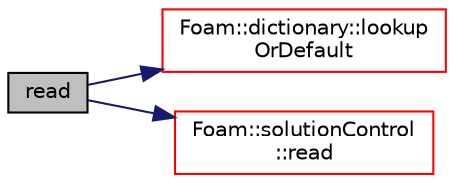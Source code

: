 digraph "read"
{
  bgcolor="transparent";
  edge [fontname="Helvetica",fontsize="10",labelfontname="Helvetica",labelfontsize="10"];
  node [fontname="Helvetica",fontsize="10",shape=record];
  rankdir="LR";
  Node1 [label="read",height=0.2,width=0.4,color="black", fillcolor="grey75", style="filled", fontcolor="black"];
  Node1 -> Node2 [color="midnightblue",fontsize="10",style="solid",fontname="Helvetica"];
  Node2 [label="Foam::dictionary::lookup\lOrDefault",height=0.2,width=0.4,color="red",URL="$a00530.html#ab188313de67c2c7ad4a5e8151eefb49d",tooltip="Find and return a T,. "];
  Node1 -> Node3 [color="midnightblue",fontsize="10",style="solid",fontname="Helvetica"];
  Node3 [label="Foam::solutionControl\l::read",height=0.2,width=0.4,color="red",URL="$a02460.html#aaa936da334e29618ece019bd8a9aa06f",tooltip="Read controls from fvSolution dictionary. "];
}
